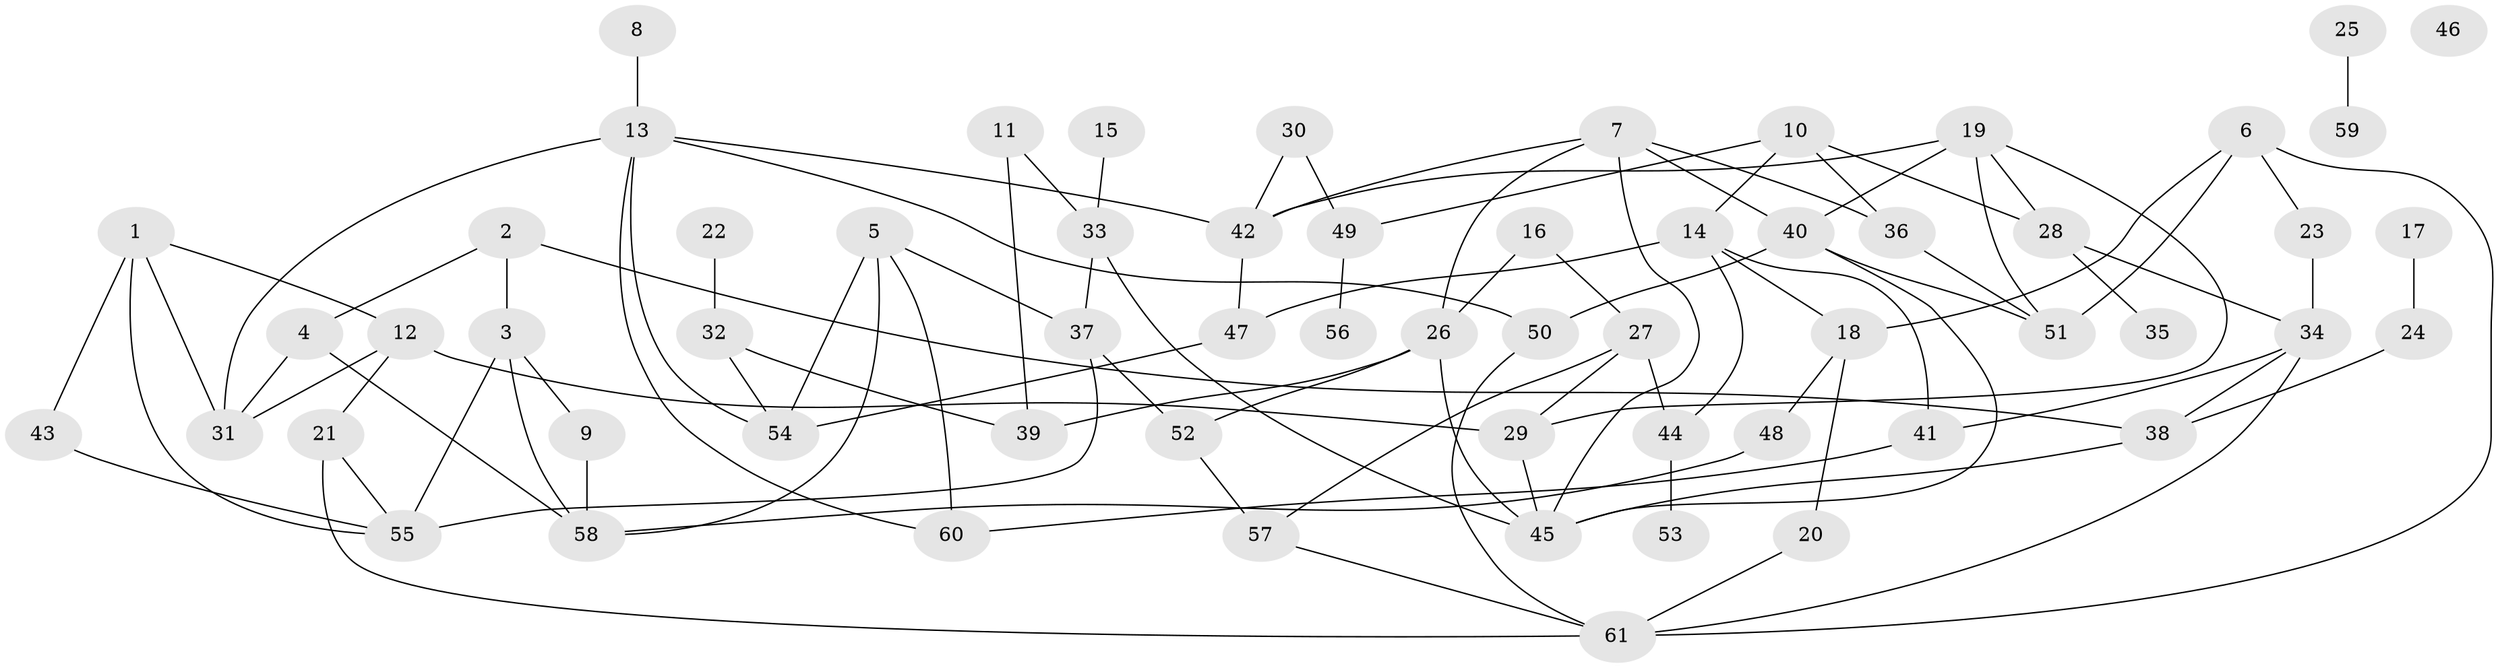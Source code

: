 // coarse degree distribution, {6: 0.08571428571428572, 3: 0.22857142857142856, 4: 0.2, 8: 0.05714285714285714, 1: 0.22857142857142856, 2: 0.14285714285714285, 7: 0.02857142857142857, 5: 0.02857142857142857}
// Generated by graph-tools (version 1.1) at 2025/48/03/04/25 22:48:10]
// undirected, 61 vertices, 98 edges
graph export_dot {
  node [color=gray90,style=filled];
  1;
  2;
  3;
  4;
  5;
  6;
  7;
  8;
  9;
  10;
  11;
  12;
  13;
  14;
  15;
  16;
  17;
  18;
  19;
  20;
  21;
  22;
  23;
  24;
  25;
  26;
  27;
  28;
  29;
  30;
  31;
  32;
  33;
  34;
  35;
  36;
  37;
  38;
  39;
  40;
  41;
  42;
  43;
  44;
  45;
  46;
  47;
  48;
  49;
  50;
  51;
  52;
  53;
  54;
  55;
  56;
  57;
  58;
  59;
  60;
  61;
  1 -- 12;
  1 -- 31;
  1 -- 43;
  1 -- 55;
  2 -- 3;
  2 -- 4;
  2 -- 38;
  3 -- 9;
  3 -- 55;
  3 -- 58;
  4 -- 31;
  4 -- 58;
  5 -- 37;
  5 -- 54;
  5 -- 58;
  5 -- 60;
  6 -- 18;
  6 -- 23;
  6 -- 51;
  6 -- 61;
  7 -- 26;
  7 -- 36;
  7 -- 40;
  7 -- 42;
  7 -- 45;
  8 -- 13;
  9 -- 58;
  10 -- 14;
  10 -- 28;
  10 -- 36;
  10 -- 49;
  11 -- 33;
  11 -- 39;
  12 -- 21;
  12 -- 29;
  12 -- 31;
  13 -- 31;
  13 -- 42;
  13 -- 50;
  13 -- 54;
  13 -- 60;
  14 -- 18;
  14 -- 41;
  14 -- 44;
  14 -- 47;
  15 -- 33;
  16 -- 26;
  16 -- 27;
  17 -- 24;
  18 -- 20;
  18 -- 48;
  19 -- 28;
  19 -- 29;
  19 -- 40;
  19 -- 42;
  19 -- 51;
  20 -- 61;
  21 -- 55;
  21 -- 61;
  22 -- 32;
  23 -- 34;
  24 -- 38;
  25 -- 59;
  26 -- 39;
  26 -- 45;
  26 -- 52;
  27 -- 29;
  27 -- 44;
  27 -- 57;
  28 -- 34;
  28 -- 35;
  29 -- 45;
  30 -- 42;
  30 -- 49;
  32 -- 39;
  32 -- 54;
  33 -- 37;
  33 -- 45;
  34 -- 38;
  34 -- 41;
  34 -- 61;
  36 -- 51;
  37 -- 52;
  37 -- 55;
  38 -- 45;
  40 -- 45;
  40 -- 50;
  40 -- 51;
  41 -- 60;
  42 -- 47;
  43 -- 55;
  44 -- 53;
  47 -- 54;
  48 -- 58;
  49 -- 56;
  50 -- 61;
  52 -- 57;
  57 -- 61;
}
